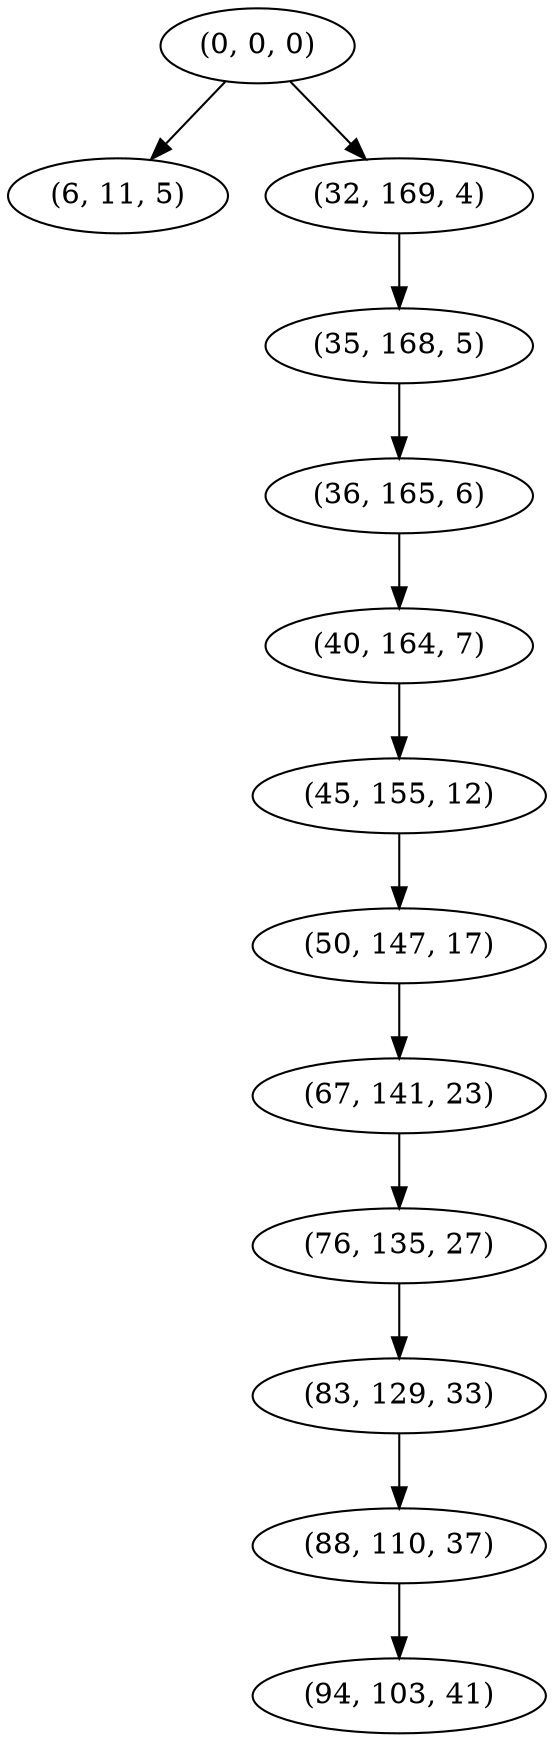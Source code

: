 digraph tree {
    "(0, 0, 0)";
    "(6, 11, 5)";
    "(32, 169, 4)";
    "(35, 168, 5)";
    "(36, 165, 6)";
    "(40, 164, 7)";
    "(45, 155, 12)";
    "(50, 147, 17)";
    "(67, 141, 23)";
    "(76, 135, 27)";
    "(83, 129, 33)";
    "(88, 110, 37)";
    "(94, 103, 41)";
    "(0, 0, 0)" -> "(6, 11, 5)";
    "(0, 0, 0)" -> "(32, 169, 4)";
    "(32, 169, 4)" -> "(35, 168, 5)";
    "(35, 168, 5)" -> "(36, 165, 6)";
    "(36, 165, 6)" -> "(40, 164, 7)";
    "(40, 164, 7)" -> "(45, 155, 12)";
    "(45, 155, 12)" -> "(50, 147, 17)";
    "(50, 147, 17)" -> "(67, 141, 23)";
    "(67, 141, 23)" -> "(76, 135, 27)";
    "(76, 135, 27)" -> "(83, 129, 33)";
    "(83, 129, 33)" -> "(88, 110, 37)";
    "(88, 110, 37)" -> "(94, 103, 41)";
}
